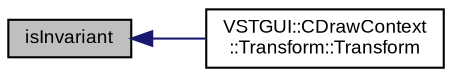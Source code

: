 digraph "isInvariant"
{
  bgcolor="transparent";
  edge [fontname="Arial",fontsize="9",labelfontname="Arial",labelfontsize="9"];
  node [fontname="Arial",fontsize="9",shape=record];
  rankdir="LR";
  Node1 [label="isInvariant",height=0.2,width=0.4,color="black", fillcolor="grey75", style="filled" fontcolor="black"];
  Node1 -> Node2 [dir="back",color="midnightblue",fontsize="9",style="solid",fontname="Arial"];
  Node2 [label="VSTGUI::CDrawContext\l::Transform::Transform",height=0.2,width=0.4,color="black",URL="$struct_v_s_t_g_u_i_1_1_c_draw_context_1_1_transform.html#a34a14c210c9849c7ad7e3828727bbb8f"];
}
